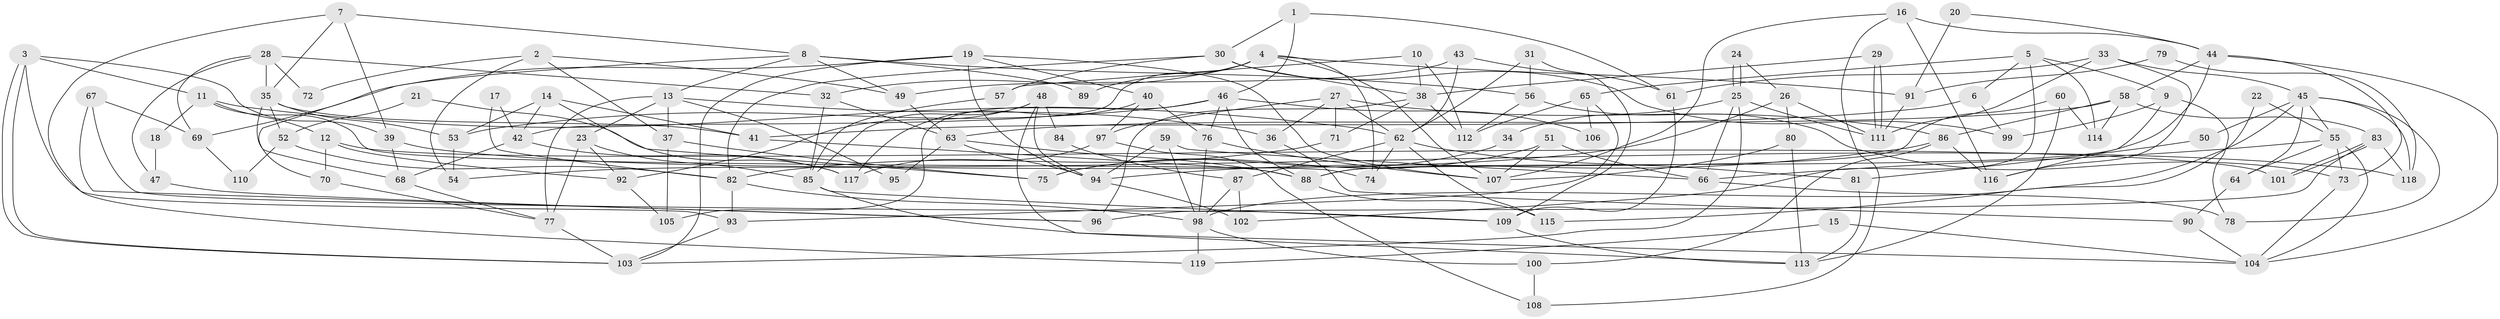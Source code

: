 // coarse degree distribution, {3: 0.19736842105263158, 4: 0.11842105263157894, 5: 0.15789473684210525, 8: 0.11842105263157894, 6: 0.13157894736842105, 10: 0.013157894736842105, 2: 0.14473684210526316, 7: 0.11842105263157894}
// Generated by graph-tools (version 1.1) at 2025/52/02/27/25 19:52:02]
// undirected, 119 vertices, 238 edges
graph export_dot {
graph [start="1"]
  node [color=gray90,style=filled];
  1;
  2;
  3;
  4;
  5;
  6;
  7;
  8;
  9;
  10;
  11;
  12;
  13;
  14;
  15;
  16;
  17;
  18;
  19;
  20;
  21;
  22;
  23;
  24;
  25;
  26;
  27;
  28;
  29;
  30;
  31;
  32;
  33;
  34;
  35;
  36;
  37;
  38;
  39;
  40;
  41;
  42;
  43;
  44;
  45;
  46;
  47;
  48;
  49;
  50;
  51;
  52;
  53;
  54;
  55;
  56;
  57;
  58;
  59;
  60;
  61;
  62;
  63;
  64;
  65;
  66;
  67;
  68;
  69;
  70;
  71;
  72;
  73;
  74;
  75;
  76;
  77;
  78;
  79;
  80;
  81;
  82;
  83;
  84;
  85;
  86;
  87;
  88;
  89;
  90;
  91;
  92;
  93;
  94;
  95;
  96;
  97;
  98;
  99;
  100;
  101;
  102;
  103;
  104;
  105;
  106;
  107;
  108;
  109;
  110;
  111;
  112;
  113;
  114;
  115;
  116;
  117;
  118;
  119;
  1 -- 61;
  1 -- 30;
  1 -- 46;
  2 -- 37;
  2 -- 54;
  2 -- 49;
  2 -- 72;
  3 -- 103;
  3 -- 103;
  3 -- 93;
  3 -- 11;
  3 -- 39;
  4 -- 32;
  4 -- 107;
  4 -- 42;
  4 -- 74;
  4 -- 89;
  4 -- 91;
  5 -- 65;
  5 -- 9;
  5 -- 6;
  5 -- 102;
  5 -- 114;
  6 -- 41;
  6 -- 99;
  7 -- 8;
  7 -- 35;
  7 -- 39;
  7 -- 119;
  8 -- 49;
  8 -- 56;
  8 -- 13;
  8 -- 70;
  8 -- 89;
  9 -- 78;
  9 -- 116;
  9 -- 99;
  10 -- 112;
  10 -- 57;
  10 -- 38;
  11 -- 62;
  11 -- 12;
  11 -- 18;
  11 -- 74;
  12 -- 92;
  12 -- 70;
  12 -- 101;
  13 -- 77;
  13 -- 23;
  13 -- 36;
  13 -- 37;
  13 -- 95;
  14 -- 53;
  14 -- 42;
  14 -- 41;
  14 -- 117;
  15 -- 104;
  15 -- 119;
  16 -- 108;
  16 -- 116;
  16 -- 44;
  16 -- 107;
  17 -- 42;
  17 -- 82;
  18 -- 47;
  19 -- 94;
  19 -- 103;
  19 -- 40;
  19 -- 69;
  19 -- 107;
  20 -- 44;
  20 -- 91;
  21 -- 75;
  21 -- 52;
  22 -- 115;
  22 -- 55;
  23 -- 85;
  23 -- 77;
  23 -- 92;
  24 -- 25;
  24 -- 25;
  24 -- 26;
  25 -- 103;
  25 -- 34;
  25 -- 66;
  25 -- 111;
  26 -- 111;
  26 -- 80;
  26 -- 54;
  27 -- 86;
  27 -- 97;
  27 -- 36;
  27 -- 62;
  27 -- 71;
  28 -- 69;
  28 -- 35;
  28 -- 32;
  28 -- 47;
  28 -- 72;
  29 -- 38;
  29 -- 111;
  29 -- 111;
  30 -- 99;
  30 -- 38;
  30 -- 57;
  30 -- 82;
  31 -- 62;
  31 -- 109;
  31 -- 56;
  32 -- 63;
  32 -- 85;
  33 -- 111;
  33 -- 45;
  33 -- 61;
  33 -- 116;
  34 -- 75;
  35 -- 68;
  35 -- 41;
  35 -- 52;
  35 -- 53;
  36 -- 90;
  37 -- 105;
  37 -- 75;
  38 -- 71;
  38 -- 96;
  38 -- 112;
  39 -- 68;
  39 -- 118;
  40 -- 117;
  40 -- 76;
  40 -- 97;
  41 -- 88;
  42 -- 68;
  42 -- 117;
  43 -- 62;
  43 -- 61;
  43 -- 49;
  44 -- 73;
  44 -- 58;
  44 -- 88;
  44 -- 104;
  45 -- 98;
  45 -- 118;
  45 -- 50;
  45 -- 55;
  45 -- 64;
  45 -- 78;
  46 -- 76;
  46 -- 53;
  46 -- 88;
  46 -- 105;
  46 -- 106;
  47 -- 96;
  48 -- 94;
  48 -- 85;
  48 -- 84;
  48 -- 92;
  48 -- 113;
  49 -- 63;
  50 -- 81;
  51 -- 107;
  51 -- 66;
  51 -- 75;
  52 -- 82;
  52 -- 110;
  53 -- 54;
  55 -- 104;
  55 -- 64;
  55 -- 66;
  55 -- 73;
  56 -- 73;
  56 -- 112;
  57 -- 85;
  58 -- 63;
  58 -- 83;
  58 -- 86;
  58 -- 114;
  59 -- 98;
  59 -- 66;
  59 -- 94;
  60 -- 114;
  60 -- 88;
  60 -- 113;
  61 -- 109;
  62 -- 74;
  62 -- 81;
  62 -- 87;
  62 -- 115;
  63 -- 88;
  63 -- 94;
  63 -- 95;
  64 -- 90;
  65 -- 112;
  65 -- 93;
  65 -- 106;
  66 -- 78;
  67 -- 96;
  67 -- 109;
  67 -- 69;
  68 -- 77;
  69 -- 110;
  70 -- 77;
  71 -- 82;
  73 -- 104;
  76 -- 107;
  76 -- 98;
  77 -- 103;
  79 -- 91;
  79 -- 118;
  80 -- 113;
  80 -- 107;
  81 -- 113;
  82 -- 98;
  82 -- 93;
  83 -- 101;
  83 -- 101;
  83 -- 96;
  83 -- 118;
  84 -- 87;
  85 -- 104;
  85 -- 109;
  86 -- 94;
  86 -- 100;
  86 -- 116;
  87 -- 102;
  87 -- 98;
  88 -- 115;
  90 -- 104;
  91 -- 111;
  92 -- 105;
  93 -- 103;
  94 -- 102;
  97 -- 117;
  97 -- 108;
  98 -- 100;
  98 -- 119;
  100 -- 108;
  109 -- 113;
}
